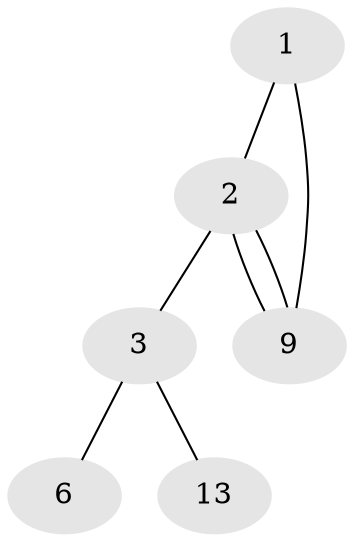 // Generated by graph-tools (version 1.1) at 2025/46/02/15/25 05:46:28]
// undirected, 6 vertices, 7 edges
graph export_dot {
graph [start="1"]
  node [color=gray90,style=filled];
  1 [super="+5+12+16+17+20"];
  2 [super="+4+7+14+18"];
  3;
  6 [super="+10+15"];
  9 [super="+12+14+19+20"];
  13 [super="+15+16"];
  1 -- 2;
  1 -- 9;
  2 -- 3;
  2 -- 9;
  2 -- 9;
  3 -- 6;
  3 -- 13;
}
